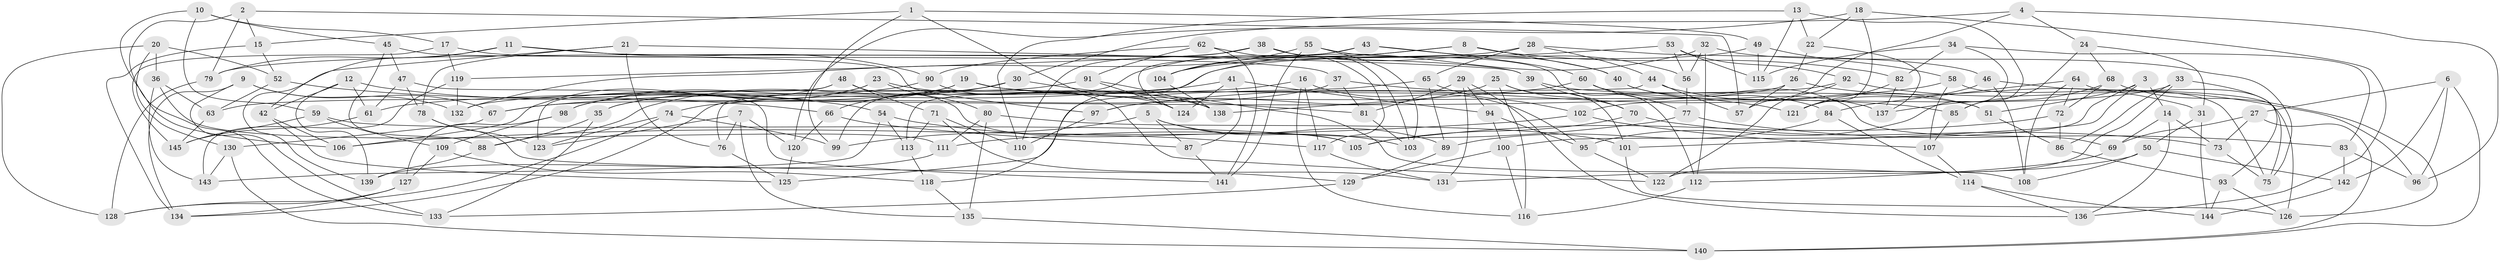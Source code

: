 // coarse degree distribution, {4: 0.38461538461538464, 6: 0.5494505494505495, 5: 0.04395604395604396, 3: 0.02197802197802198}
// Generated by graph-tools (version 1.1) at 2025/24/03/03/25 07:24:27]
// undirected, 145 vertices, 290 edges
graph export_dot {
graph [start="1"]
  node [color=gray90,style=filled];
  1;
  2;
  3;
  4;
  5;
  6;
  7;
  8;
  9;
  10;
  11;
  12;
  13;
  14;
  15;
  16;
  17;
  18;
  19;
  20;
  21;
  22;
  23;
  24;
  25;
  26;
  27;
  28;
  29;
  30;
  31;
  32;
  33;
  34;
  35;
  36;
  37;
  38;
  39;
  40;
  41;
  42;
  43;
  44;
  45;
  46;
  47;
  48;
  49;
  50;
  51;
  52;
  53;
  54;
  55;
  56;
  57;
  58;
  59;
  60;
  61;
  62;
  63;
  64;
  65;
  66;
  67;
  68;
  69;
  70;
  71;
  72;
  73;
  74;
  75;
  76;
  77;
  78;
  79;
  80;
  81;
  82;
  83;
  84;
  85;
  86;
  87;
  88;
  89;
  90;
  91;
  92;
  93;
  94;
  95;
  96;
  97;
  98;
  99;
  100;
  101;
  102;
  103;
  104;
  105;
  106;
  107;
  108;
  109;
  110;
  111;
  112;
  113;
  114;
  115;
  116;
  117;
  118;
  119;
  120;
  121;
  122;
  123;
  124;
  125;
  126;
  127;
  128;
  129;
  130;
  131;
  132;
  133;
  134;
  135;
  136;
  137;
  138;
  139;
  140;
  141;
  142;
  143;
  144;
  145;
  1 -- 49;
  1 -- 124;
  1 -- 15;
  1 -- 99;
  2 -- 133;
  2 -- 15;
  2 -- 79;
  2 -- 57;
  3 -- 51;
  3 -- 14;
  3 -- 100;
  3 -- 101;
  4 -- 24;
  4 -- 30;
  4 -- 57;
  4 -- 96;
  5 -- 103;
  5 -- 89;
  5 -- 87;
  5 -- 99;
  6 -- 142;
  6 -- 140;
  6 -- 27;
  6 -- 96;
  7 -- 120;
  7 -- 135;
  7 -- 123;
  7 -- 76;
  8 -- 82;
  8 -- 104;
  8 -- 99;
  8 -- 40;
  9 -- 133;
  9 -- 67;
  9 -- 132;
  9 -- 134;
  10 -- 17;
  10 -- 59;
  10 -- 45;
  10 -- 106;
  11 -- 79;
  11 -- 39;
  11 -- 42;
  11 -- 90;
  12 -- 139;
  12 -- 54;
  12 -- 61;
  12 -- 42;
  13 -- 22;
  13 -- 115;
  13 -- 110;
  13 -- 85;
  14 -- 136;
  14 -- 69;
  14 -- 73;
  15 -- 52;
  15 -- 134;
  16 -- 116;
  16 -- 61;
  16 -- 95;
  16 -- 117;
  17 -- 37;
  17 -- 145;
  17 -- 119;
  18 -- 121;
  18 -- 136;
  18 -- 120;
  18 -- 22;
  19 -- 85;
  19 -- 35;
  19 -- 67;
  19 -- 81;
  20 -- 36;
  20 -- 52;
  20 -- 128;
  20 -- 130;
  21 -- 139;
  21 -- 39;
  21 -- 78;
  21 -- 76;
  22 -- 26;
  22 -- 137;
  23 -- 138;
  23 -- 35;
  23 -- 80;
  23 -- 98;
  24 -- 85;
  24 -- 68;
  24 -- 31;
  25 -- 116;
  25 -- 70;
  25 -- 97;
  25 -- 101;
  26 -- 57;
  26 -- 31;
  26 -- 63;
  27 -- 140;
  27 -- 69;
  27 -- 73;
  28 -- 65;
  28 -- 46;
  28 -- 79;
  28 -- 44;
  29 -- 81;
  29 -- 131;
  29 -- 94;
  29 -- 136;
  30 -- 66;
  30 -- 88;
  30 -- 108;
  31 -- 50;
  31 -- 144;
  32 -- 75;
  32 -- 112;
  32 -- 118;
  32 -- 56;
  33 -- 86;
  33 -- 102;
  33 -- 93;
  33 -- 122;
  34 -- 83;
  34 -- 115;
  34 -- 82;
  34 -- 95;
  35 -- 88;
  35 -- 133;
  36 -- 111;
  36 -- 143;
  36 -- 63;
  37 -- 74;
  37 -- 81;
  37 -- 121;
  38 -- 119;
  38 -- 110;
  38 -- 103;
  38 -- 40;
  39 -- 70;
  39 -- 51;
  40 -- 69;
  40 -- 137;
  41 -- 87;
  41 -- 124;
  41 -- 94;
  41 -- 67;
  42 -- 125;
  42 -- 106;
  43 -- 132;
  43 -- 56;
  43 -- 124;
  43 -- 60;
  44 -- 51;
  44 -- 57;
  44 -- 76;
  45 -- 47;
  45 -- 97;
  45 -- 88;
  46 -- 108;
  46 -- 121;
  46 -- 126;
  47 -- 61;
  47 -- 141;
  47 -- 78;
  48 -- 71;
  48 -- 106;
  48 -- 105;
  48 -- 123;
  49 -- 58;
  49 -- 115;
  49 -- 113;
  50 -- 108;
  50 -- 131;
  50 -- 142;
  51 -- 86;
  52 -- 66;
  52 -- 63;
  53 -- 104;
  53 -- 56;
  53 -- 92;
  53 -- 115;
  54 -- 117;
  54 -- 143;
  54 -- 113;
  55 -- 103;
  55 -- 141;
  55 -- 104;
  55 -- 112;
  56 -- 77;
  58 -- 107;
  58 -- 75;
  58 -- 97;
  59 -- 145;
  59 -- 105;
  59 -- 109;
  60 -- 77;
  60 -- 84;
  60 -- 138;
  61 -- 145;
  62 -- 117;
  62 -- 90;
  62 -- 91;
  62 -- 141;
  63 -- 145;
  64 -- 84;
  64 -- 72;
  64 -- 108;
  64 -- 75;
  65 -- 102;
  65 -- 89;
  65 -- 125;
  66 -- 120;
  66 -- 87;
  67 -- 130;
  68 -- 137;
  68 -- 126;
  68 -- 72;
  69 -- 112;
  70 -- 105;
  70 -- 73;
  71 -- 131;
  71 -- 110;
  71 -- 113;
  72 -- 105;
  72 -- 86;
  73 -- 75;
  74 -- 123;
  74 -- 128;
  74 -- 99;
  76 -- 125;
  77 -- 111;
  77 -- 83;
  78 -- 129;
  78 -- 123;
  79 -- 128;
  80 -- 111;
  80 -- 135;
  80 -- 101;
  81 -- 103;
  82 -- 137;
  82 -- 121;
  83 -- 96;
  83 -- 142;
  84 -- 89;
  84 -- 114;
  85 -- 107;
  86 -- 93;
  87 -- 141;
  88 -- 139;
  89 -- 129;
  90 -- 98;
  90 -- 122;
  91 -- 124;
  91 -- 134;
  91 -- 138;
  92 -- 122;
  92 -- 96;
  92 -- 132;
  93 -- 126;
  93 -- 144;
  94 -- 100;
  94 -- 95;
  95 -- 122;
  97 -- 110;
  98 -- 109;
  98 -- 127;
  100 -- 116;
  100 -- 129;
  101 -- 126;
  102 -- 106;
  102 -- 107;
  104 -- 138;
  107 -- 114;
  109 -- 127;
  109 -- 118;
  111 -- 139;
  112 -- 116;
  113 -- 118;
  114 -- 144;
  114 -- 136;
  117 -- 131;
  118 -- 135;
  119 -- 132;
  119 -- 143;
  120 -- 125;
  127 -- 128;
  127 -- 134;
  129 -- 133;
  130 -- 143;
  130 -- 140;
  135 -- 140;
  142 -- 144;
}
